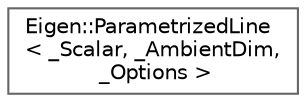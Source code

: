 digraph "Graphical Class Hierarchy"
{
 // LATEX_PDF_SIZE
  bgcolor="transparent";
  edge [fontname=Helvetica,fontsize=10,labelfontname=Helvetica,labelfontsize=10];
  node [fontname=Helvetica,fontsize=10,shape=box,height=0.2,width=0.4];
  rankdir="LR";
  Node0 [id="Node000000",label="Eigen::ParametrizedLine\l\< _Scalar, _AmbientDim,\l _Options \>",height=0.2,width=0.4,color="grey40", fillcolor="white", style="filled",URL="$classEigen_1_1ParametrizedLine.html",tooltip="A parametrized line."];
}
